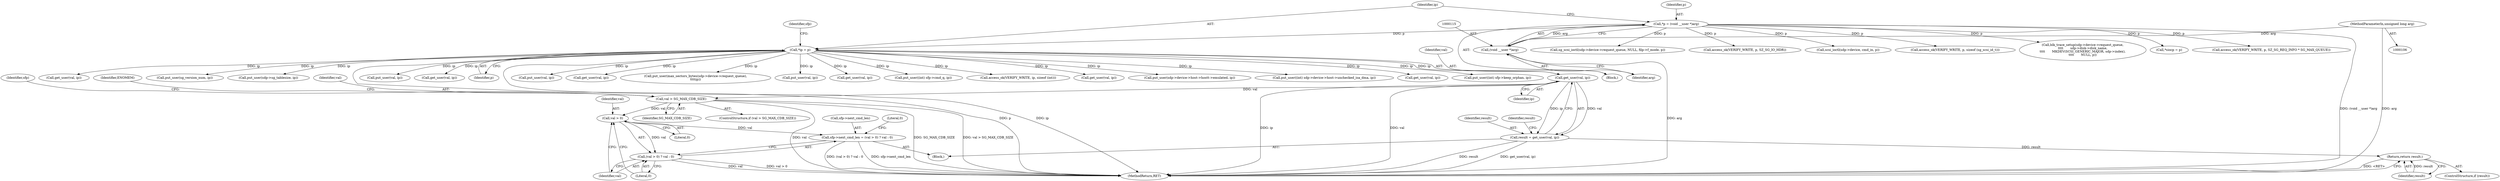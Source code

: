 digraph "0_linux_3e0097499839e0fe3af380410eababe5a47c4cf9_0@pointer" {
"1000760" [label="(Call,get_user(val, ip))"];
"1000118" [label="(Call,*ip = p)"];
"1000112" [label="(Call,*p = (void __user *)arg)"];
"1000114" [label="(Call,(void __user *)arg)"];
"1000109" [label="(MethodParameterIn,unsigned long arg)"];
"1000758" [label="(Call,result = get_user(val, ip))"];
"1000765" [label="(Return,return result;)"];
"1000768" [label="(Call,val > SG_MAX_CDB_SIZE)"];
"1000779" [label="(Call,val > 0)"];
"1000774" [label="(Call,sfp->next_cmd_len = (val > 0) ? val : 0)"];
"1000778" [label="(Call,(val > 0) ? val : 0)"];
"1000110" [label="(Block,)"];
"1000929" [label="(Call,sg_scsi_ioctl(sdp->device->request_queue, NULL, filp->f_mode, p))"];
"1000780" [label="(Identifier,val)"];
"1000779" [label="(Call,val > 0)"];
"1000781" [label="(Literal,0)"];
"1000113" [label="(Identifier,p)"];
"1000759" [label="(Identifier,result)"];
"1000761" [label="(Identifier,val)"];
"1000112" [label="(Call,*p = (void __user *)arg)"];
"1000492" [label="(Call,get_user(val, ip))"];
"1000774" [label="(Call,sfp->next_cmd_len = (val > 0) ? val : 0)"];
"1000750" [label="(Call,put_user((int) sfp->keep_orphan, ip))"];
"1000776" [label="(Identifier,sfp)"];
"1000778" [label="(Call,(val > 0) ? val : 0)"];
"1000782" [label="(Identifier,val)"];
"1000119" [label="(Identifier,ip)"];
"1000116" [label="(Identifier,arg)"];
"1000943" [label="(Call,get_user(val, ip))"];
"1000189" [label="(Call,access_ok(VERIFY_WRITE, p, SZ_SG_IO_HDR))"];
"1001054" [label="(Call,scsi_ioctl(sdp->device, cmd_in, p))"];
"1000788" [label="(Call,put_user(sg_version_num, ip))"];
"1000768" [label="(Call,val > SG_MAX_CDB_SIZE)"];
"1000773" [label="(Identifier,ENOMEM)"];
"1000762" [label="(Identifier,ip)"];
"1000764" [label="(Identifier,result)"];
"1000602" [label="(Call,put_user(sdp->sg_tablesize, ip))"];
"1000118" [label="(Call,*ip = p)"];
"1000109" [label="(MethodParameterIn,unsigned long arg)"];
"1000766" [label="(Identifier,result)"];
"1000760" [label="(Call,get_user(val, ip))"];
"1000132" [label="(Identifier,sfp)"];
"1000770" [label="(Identifier,SG_MAX_CDB_SIZE)"];
"1000699" [label="(Call,put_user(val, ip))"];
"1000734" [label="(Call,get_user(val, ip))"];
"1000120" [label="(Identifier,p)"];
"1000597" [label="(Call,put_user(val, ip))"];
"1000287" [label="(Call,get_user(val, ip))"];
"1000360" [label="(Call,access_ok(VERIFY_WRITE, p, sizeof (sg_scsi_id_t)))"];
"1000971" [label="(Call,blk_trace_setup(sdp->device->request_queue,\n\t\t\t\t       sdp->disk->disk_name,\n\t\t\t\t       MKDEV(SCSI_GENERIC_MAJOR, sdp->index),\n\t\t\t\t       NULL, p))"];
"1000767" [label="(ControlStructure,if (val > SG_MAX_CDB_SIZE))"];
"1000775" [label="(Call,sfp->next_cmd_len)"];
"1000961" [label="(Call,put_user(max_sectors_bytes(sdp->device->request_queue),\n\t\t\t\tip))"];
"1000801" [label="(Call,put_user(val, ip))"];
"1001060" [label="(MethodReturn,RET)"];
"1000705" [label="(Call,get_user(val, ip))"];
"1000769" [label="(Identifier,val)"];
"1000906" [label="(Call,*siocp = p)"];
"1000724" [label="(Call,put_user((int) sfp->cmd_q, ip))"];
"1000512" [label="(Call,access_ok(VERIFY_WRITE, ip, sizeof (int)))"];
"1000114" [label="(Call,(void __user *)arg)"];
"1000783" [label="(Literal,0)"];
"1000610" [label="(Call,get_user(val, ip))"];
"1000807" [label="(Call,access_ok(VERIFY_WRITE, p, SZ_SG_REQ_INFO * SG_MAX_QUEUE))"];
"1000167" [label="(Block,)"];
"1000877" [label="(Call,put_user(sdp->device->host->hostt->emulated, ip))"];
"1000785" [label="(Literal,0)"];
"1000765" [label="(Return,return result;)"];
"1000763" [label="(ControlStructure,if (result))"];
"1000758" [label="(Call,result = get_user(val, ip))"];
"1000346" [label="(Call,put_user((int) sdp->device->host->unchecked_isa_dma, ip))"];
"1000760" -> "1000758"  [label="AST: "];
"1000760" -> "1000762"  [label="CFG: "];
"1000761" -> "1000760"  [label="AST: "];
"1000762" -> "1000760"  [label="AST: "];
"1000758" -> "1000760"  [label="CFG: "];
"1000760" -> "1001060"  [label="DDG: ip"];
"1000760" -> "1001060"  [label="DDG: val"];
"1000760" -> "1000758"  [label="DDG: val"];
"1000760" -> "1000758"  [label="DDG: ip"];
"1000118" -> "1000760"  [label="DDG: ip"];
"1000760" -> "1000768"  [label="DDG: val"];
"1000118" -> "1000110"  [label="AST: "];
"1000118" -> "1000120"  [label="CFG: "];
"1000119" -> "1000118"  [label="AST: "];
"1000120" -> "1000118"  [label="AST: "];
"1000132" -> "1000118"  [label="CFG: "];
"1000118" -> "1001060"  [label="DDG: p"];
"1000118" -> "1001060"  [label="DDG: ip"];
"1000112" -> "1000118"  [label="DDG: p"];
"1000118" -> "1000287"  [label="DDG: ip"];
"1000118" -> "1000346"  [label="DDG: ip"];
"1000118" -> "1000492"  [label="DDG: ip"];
"1000118" -> "1000512"  [label="DDG: ip"];
"1000118" -> "1000597"  [label="DDG: ip"];
"1000118" -> "1000602"  [label="DDG: ip"];
"1000118" -> "1000610"  [label="DDG: ip"];
"1000118" -> "1000699"  [label="DDG: ip"];
"1000118" -> "1000705"  [label="DDG: ip"];
"1000118" -> "1000724"  [label="DDG: ip"];
"1000118" -> "1000734"  [label="DDG: ip"];
"1000118" -> "1000750"  [label="DDG: ip"];
"1000118" -> "1000788"  [label="DDG: ip"];
"1000118" -> "1000801"  [label="DDG: ip"];
"1000118" -> "1000877"  [label="DDG: ip"];
"1000118" -> "1000943"  [label="DDG: ip"];
"1000118" -> "1000961"  [label="DDG: ip"];
"1000112" -> "1000110"  [label="AST: "];
"1000112" -> "1000114"  [label="CFG: "];
"1000113" -> "1000112"  [label="AST: "];
"1000114" -> "1000112"  [label="AST: "];
"1000119" -> "1000112"  [label="CFG: "];
"1000112" -> "1001060"  [label="DDG: (void __user *)arg"];
"1000114" -> "1000112"  [label="DDG: arg"];
"1000112" -> "1000189"  [label="DDG: p"];
"1000112" -> "1000360"  [label="DDG: p"];
"1000112" -> "1000807"  [label="DDG: p"];
"1000112" -> "1000906"  [label="DDG: p"];
"1000112" -> "1000929"  [label="DDG: p"];
"1000112" -> "1000971"  [label="DDG: p"];
"1000112" -> "1001054"  [label="DDG: p"];
"1000114" -> "1000116"  [label="CFG: "];
"1000115" -> "1000114"  [label="AST: "];
"1000116" -> "1000114"  [label="AST: "];
"1000114" -> "1001060"  [label="DDG: arg"];
"1000109" -> "1000114"  [label="DDG: arg"];
"1000109" -> "1000106"  [label="AST: "];
"1000109" -> "1001060"  [label="DDG: arg"];
"1000758" -> "1000167"  [label="AST: "];
"1000759" -> "1000758"  [label="AST: "];
"1000764" -> "1000758"  [label="CFG: "];
"1000758" -> "1001060"  [label="DDG: get_user(val, ip)"];
"1000758" -> "1001060"  [label="DDG: result"];
"1000758" -> "1000765"  [label="DDG: result"];
"1000765" -> "1000763"  [label="AST: "];
"1000765" -> "1000766"  [label="CFG: "];
"1000766" -> "1000765"  [label="AST: "];
"1001060" -> "1000765"  [label="CFG: "];
"1000765" -> "1001060"  [label="DDG: <RET>"];
"1000766" -> "1000765"  [label="DDG: result"];
"1000768" -> "1000767"  [label="AST: "];
"1000768" -> "1000770"  [label="CFG: "];
"1000769" -> "1000768"  [label="AST: "];
"1000770" -> "1000768"  [label="AST: "];
"1000773" -> "1000768"  [label="CFG: "];
"1000776" -> "1000768"  [label="CFG: "];
"1000768" -> "1001060"  [label="DDG: val"];
"1000768" -> "1001060"  [label="DDG: SG_MAX_CDB_SIZE"];
"1000768" -> "1001060"  [label="DDG: val > SG_MAX_CDB_SIZE"];
"1000768" -> "1000779"  [label="DDG: val"];
"1000779" -> "1000778"  [label="AST: "];
"1000779" -> "1000781"  [label="CFG: "];
"1000780" -> "1000779"  [label="AST: "];
"1000781" -> "1000779"  [label="AST: "];
"1000782" -> "1000779"  [label="CFG: "];
"1000783" -> "1000779"  [label="CFG: "];
"1000779" -> "1000774"  [label="DDG: val"];
"1000779" -> "1000778"  [label="DDG: val"];
"1000774" -> "1000167"  [label="AST: "];
"1000774" -> "1000778"  [label="CFG: "];
"1000775" -> "1000774"  [label="AST: "];
"1000778" -> "1000774"  [label="AST: "];
"1000785" -> "1000774"  [label="CFG: "];
"1000774" -> "1001060"  [label="DDG: (val > 0) ? val : 0"];
"1000774" -> "1001060"  [label="DDG: sfp->next_cmd_len"];
"1000778" -> "1000782"  [label="CFG: "];
"1000778" -> "1000783"  [label="CFG: "];
"1000782" -> "1000778"  [label="AST: "];
"1000783" -> "1000778"  [label="AST: "];
"1000778" -> "1001060"  [label="DDG: val"];
"1000778" -> "1001060"  [label="DDG: val > 0"];
}

